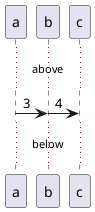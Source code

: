 {
  "sha1": "qnbm1owrugukgb8ystdfu14t3dxlv3t",
  "insertion": {
    "when": "2024-06-04T17:28:42.642Z",
    "url": "http://forum.plantuml.net/6438/teoz-doesnt-work-in-a-group-or-alt",
    "user": "plantuml@gmail.com"
  }
}
@startuml
!pragma teoz true

... above ...
a -> b: 3
& b -> c: 4
... below ...

@enduml
